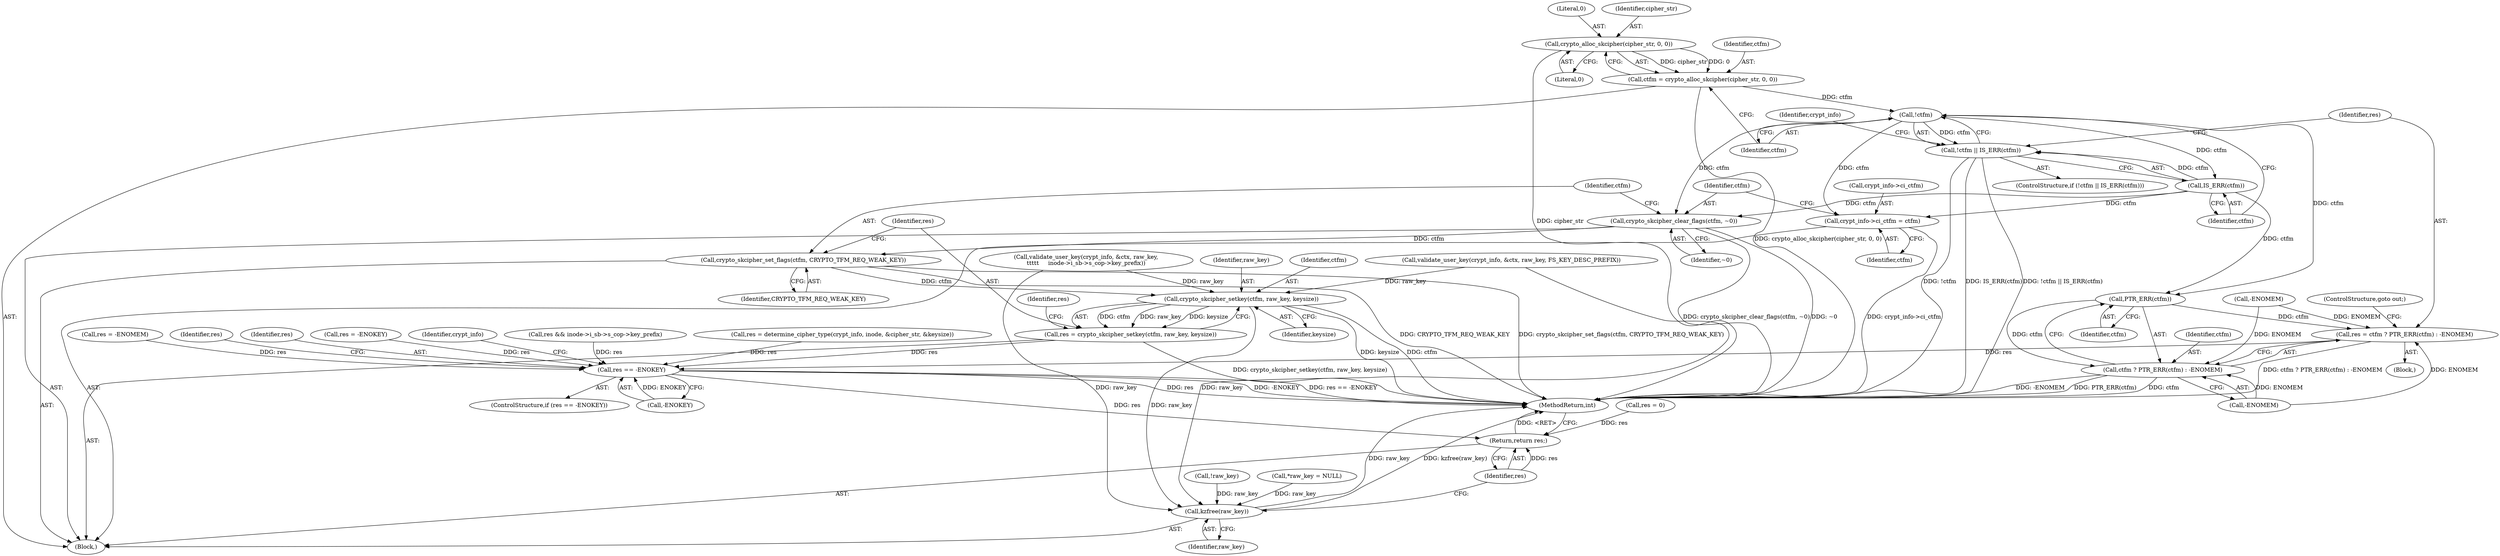 digraph "0_linux_1b53cf9815bb4744958d41f3795d5d5a1d365e2d_1@API" {
"1000351" [label="(Call,crypto_alloc_skcipher(cipher_str, 0, 0))"];
"1000349" [label="(Call,ctfm = crypto_alloc_skcipher(cipher_str, 0, 0))"];
"1000357" [label="(Call,!ctfm)"];
"1000356" [label="(Call,!ctfm || IS_ERR(ctfm))"];
"1000359" [label="(Call,IS_ERR(ctfm))"];
"1000366" [label="(Call,PTR_ERR(ctfm))"];
"1000362" [label="(Call,res = ctfm ? PTR_ERR(ctfm) : -ENOMEM)"];
"1000406" [label="(Call,res == -ENOKEY)"];
"1000417" [label="(Return,return res;)"];
"1000364" [label="(Call,ctfm ? PTR_ERR(ctfm) : -ENOMEM)"];
"1000371" [label="(Call,crypt_info->ci_ctfm = ctfm)"];
"1000376" [label="(Call,crypto_skcipher_clear_flags(ctfm, ~0))"];
"1000379" [label="(Call,crypto_skcipher_set_flags(ctfm, CRYPTO_TFM_REQ_WEAK_KEY))"];
"1000384" [label="(Call,crypto_skcipher_setkey(ctfm, raw_key, keysize))"];
"1000382" [label="(Call,res = crypto_skcipher_setkey(ctfm, raw_key, keysize))"];
"1000415" [label="(Call,kzfree(raw_key))"];
"1000365" [label="(Identifier,ctfm)"];
"1000384" [label="(Call,crypto_skcipher_setkey(ctfm, raw_key, keysize))"];
"1000381" [label="(Identifier,CRYPTO_TFM_REQ_WEAK_KEY)"];
"1000354" [label="(Literal,0)"];
"1000272" [label="(Call,res = determine_cipher_type(crypt_info, inode, &cipher_str, &keysize))"];
"1000373" [label="(Identifier,crypt_info)"];
"1000294" [label="(Call,!raw_key)"];
"1000363" [label="(Identifier,res)"];
"1000353" [label="(Literal,0)"];
"1000417" [label="(Return,return res;)"];
"1000408" [label="(Call,-ENOKEY)"];
"1000387" [label="(Identifier,keysize)"];
"1000405" [label="(ControlStructure,if (res == -ENOKEY))"];
"1000375" [label="(Identifier,ctfm)"];
"1000386" [label="(Identifier,raw_key)"];
"1000319" [label="(Call,validate_user_key(crypt_info, &ctx, raw_key,\n\t\t\t\t\t     inode->i_sb->s_cop->key_prefix))"];
"1000359" [label="(Call,IS_ERR(ctfm))"];
"1000284" [label="(Call,res = -ENOMEM)"];
"1000411" [label="(Identifier,res)"];
"1000351" [label="(Call,crypto_alloc_skcipher(cipher_str, 0, 0))"];
"1000370" [label="(ControlStructure,goto out;)"];
"1000111" [label="(Call,*raw_key = NULL)"];
"1000349" [label="(Call,ctfm = crypto_alloc_skcipher(cipher_str, 0, 0))"];
"1000355" [label="(ControlStructure,if (!ctfm || IS_ERR(ctfm)))"];
"1000356" [label="(Call,!ctfm || IS_ERR(ctfm))"];
"1000357" [label="(Call,!ctfm)"];
"1000383" [label="(Identifier,res)"];
"1000406" [label="(Call,res == -ENOKEY)"];
"1000377" [label="(Identifier,ctfm)"];
"1000415" [label="(Call,kzfree(raw_key))"];
"1000382" [label="(Call,res = crypto_skcipher_setkey(ctfm, raw_key, keysize))"];
"1000378" [label="(Identifier,~0)"];
"1000366" [label="(Call,PTR_ERR(ctfm))"];
"1000407" [label="(Identifier,res)"];
"1000339" [label="(Call,res = -ENOKEY)"];
"1000371" [label="(Call,crypt_info->ci_ctfm = ctfm)"];
"1000376" [label="(Call,crypto_skcipher_clear_flags(ctfm, ~0))"];
"1000104" [label="(Block,)"];
"1000364" [label="(Call,ctfm ? PTR_ERR(ctfm) : -ENOMEM)"];
"1000367" [label="(Identifier,ctfm)"];
"1000414" [label="(Identifier,crypt_info)"];
"1000368" [label="(Call,-ENOMEM)"];
"1000372" [label="(Call,crypt_info->ci_ctfm)"];
"1000306" [label="(Call,res && inode->i_sb->s_cop->key_prefix)"];
"1000360" [label="(Identifier,ctfm)"];
"1000419" [label="(MethodReturn,int)"];
"1000286" [label="(Call,-ENOMEM)"];
"1000410" [label="(Call,res = 0)"];
"1000352" [label="(Identifier,cipher_str)"];
"1000380" [label="(Identifier,ctfm)"];
"1000389" [label="(Identifier,res)"];
"1000299" [label="(Call,validate_user_key(crypt_info, &ctx, raw_key, FS_KEY_DESC_PREFIX))"];
"1000361" [label="(Block,)"];
"1000416" [label="(Identifier,raw_key)"];
"1000385" [label="(Identifier,ctfm)"];
"1000379" [label="(Call,crypto_skcipher_set_flags(ctfm, CRYPTO_TFM_REQ_WEAK_KEY))"];
"1000418" [label="(Identifier,res)"];
"1000362" [label="(Call,res = ctfm ? PTR_ERR(ctfm) : -ENOMEM)"];
"1000358" [label="(Identifier,ctfm)"];
"1000350" [label="(Identifier,ctfm)"];
"1000351" -> "1000349"  [label="AST: "];
"1000351" -> "1000354"  [label="CFG: "];
"1000352" -> "1000351"  [label="AST: "];
"1000353" -> "1000351"  [label="AST: "];
"1000354" -> "1000351"  [label="AST: "];
"1000349" -> "1000351"  [label="CFG: "];
"1000351" -> "1000419"  [label="DDG: cipher_str"];
"1000351" -> "1000349"  [label="DDG: cipher_str"];
"1000351" -> "1000349"  [label="DDG: 0"];
"1000349" -> "1000104"  [label="AST: "];
"1000350" -> "1000349"  [label="AST: "];
"1000358" -> "1000349"  [label="CFG: "];
"1000349" -> "1000419"  [label="DDG: crypto_alloc_skcipher(cipher_str, 0, 0)"];
"1000349" -> "1000357"  [label="DDG: ctfm"];
"1000357" -> "1000356"  [label="AST: "];
"1000357" -> "1000358"  [label="CFG: "];
"1000358" -> "1000357"  [label="AST: "];
"1000360" -> "1000357"  [label="CFG: "];
"1000356" -> "1000357"  [label="CFG: "];
"1000357" -> "1000356"  [label="DDG: ctfm"];
"1000357" -> "1000359"  [label="DDG: ctfm"];
"1000357" -> "1000366"  [label="DDG: ctfm"];
"1000357" -> "1000371"  [label="DDG: ctfm"];
"1000357" -> "1000376"  [label="DDG: ctfm"];
"1000356" -> "1000355"  [label="AST: "];
"1000356" -> "1000359"  [label="CFG: "];
"1000359" -> "1000356"  [label="AST: "];
"1000363" -> "1000356"  [label="CFG: "];
"1000373" -> "1000356"  [label="CFG: "];
"1000356" -> "1000419"  [label="DDG: !ctfm || IS_ERR(ctfm)"];
"1000356" -> "1000419"  [label="DDG: !ctfm"];
"1000356" -> "1000419"  [label="DDG: IS_ERR(ctfm)"];
"1000359" -> "1000356"  [label="DDG: ctfm"];
"1000359" -> "1000360"  [label="CFG: "];
"1000360" -> "1000359"  [label="AST: "];
"1000359" -> "1000366"  [label="DDG: ctfm"];
"1000359" -> "1000371"  [label="DDG: ctfm"];
"1000359" -> "1000376"  [label="DDG: ctfm"];
"1000366" -> "1000364"  [label="AST: "];
"1000366" -> "1000367"  [label="CFG: "];
"1000367" -> "1000366"  [label="AST: "];
"1000364" -> "1000366"  [label="CFG: "];
"1000366" -> "1000362"  [label="DDG: ctfm"];
"1000366" -> "1000364"  [label="DDG: ctfm"];
"1000362" -> "1000361"  [label="AST: "];
"1000362" -> "1000364"  [label="CFG: "];
"1000363" -> "1000362"  [label="AST: "];
"1000364" -> "1000362"  [label="AST: "];
"1000370" -> "1000362"  [label="CFG: "];
"1000362" -> "1000419"  [label="DDG: ctfm ? PTR_ERR(ctfm) : -ENOMEM"];
"1000368" -> "1000362"  [label="DDG: ENOMEM"];
"1000286" -> "1000362"  [label="DDG: ENOMEM"];
"1000362" -> "1000406"  [label="DDG: res"];
"1000406" -> "1000405"  [label="AST: "];
"1000406" -> "1000408"  [label="CFG: "];
"1000407" -> "1000406"  [label="AST: "];
"1000408" -> "1000406"  [label="AST: "];
"1000411" -> "1000406"  [label="CFG: "];
"1000414" -> "1000406"  [label="CFG: "];
"1000406" -> "1000419"  [label="DDG: res"];
"1000406" -> "1000419"  [label="DDG: -ENOKEY"];
"1000406" -> "1000419"  [label="DDG: res == -ENOKEY"];
"1000306" -> "1000406"  [label="DDG: res"];
"1000272" -> "1000406"  [label="DDG: res"];
"1000339" -> "1000406"  [label="DDG: res"];
"1000382" -> "1000406"  [label="DDG: res"];
"1000284" -> "1000406"  [label="DDG: res"];
"1000408" -> "1000406"  [label="DDG: ENOKEY"];
"1000406" -> "1000417"  [label="DDG: res"];
"1000417" -> "1000104"  [label="AST: "];
"1000417" -> "1000418"  [label="CFG: "];
"1000418" -> "1000417"  [label="AST: "];
"1000419" -> "1000417"  [label="CFG: "];
"1000417" -> "1000419"  [label="DDG: <RET>"];
"1000418" -> "1000417"  [label="DDG: res"];
"1000410" -> "1000417"  [label="DDG: res"];
"1000364" -> "1000368"  [label="CFG: "];
"1000365" -> "1000364"  [label="AST: "];
"1000368" -> "1000364"  [label="AST: "];
"1000364" -> "1000419"  [label="DDG: ctfm"];
"1000364" -> "1000419"  [label="DDG: -ENOMEM"];
"1000364" -> "1000419"  [label="DDG: PTR_ERR(ctfm)"];
"1000368" -> "1000364"  [label="DDG: ENOMEM"];
"1000286" -> "1000364"  [label="DDG: ENOMEM"];
"1000371" -> "1000104"  [label="AST: "];
"1000371" -> "1000375"  [label="CFG: "];
"1000372" -> "1000371"  [label="AST: "];
"1000375" -> "1000371"  [label="AST: "];
"1000377" -> "1000371"  [label="CFG: "];
"1000371" -> "1000419"  [label="DDG: crypt_info->ci_ctfm"];
"1000376" -> "1000104"  [label="AST: "];
"1000376" -> "1000378"  [label="CFG: "];
"1000377" -> "1000376"  [label="AST: "];
"1000378" -> "1000376"  [label="AST: "];
"1000380" -> "1000376"  [label="CFG: "];
"1000376" -> "1000419"  [label="DDG: crypto_skcipher_clear_flags(ctfm, ~0)"];
"1000376" -> "1000419"  [label="DDG: ~0"];
"1000376" -> "1000379"  [label="DDG: ctfm"];
"1000379" -> "1000104"  [label="AST: "];
"1000379" -> "1000381"  [label="CFG: "];
"1000380" -> "1000379"  [label="AST: "];
"1000381" -> "1000379"  [label="AST: "];
"1000383" -> "1000379"  [label="CFG: "];
"1000379" -> "1000419"  [label="DDG: crypto_skcipher_set_flags(ctfm, CRYPTO_TFM_REQ_WEAK_KEY)"];
"1000379" -> "1000419"  [label="DDG: CRYPTO_TFM_REQ_WEAK_KEY"];
"1000379" -> "1000384"  [label="DDG: ctfm"];
"1000384" -> "1000382"  [label="AST: "];
"1000384" -> "1000387"  [label="CFG: "];
"1000385" -> "1000384"  [label="AST: "];
"1000386" -> "1000384"  [label="AST: "];
"1000387" -> "1000384"  [label="AST: "];
"1000382" -> "1000384"  [label="CFG: "];
"1000384" -> "1000419"  [label="DDG: keysize"];
"1000384" -> "1000419"  [label="DDG: ctfm"];
"1000384" -> "1000382"  [label="DDG: ctfm"];
"1000384" -> "1000382"  [label="DDG: raw_key"];
"1000384" -> "1000382"  [label="DDG: keysize"];
"1000299" -> "1000384"  [label="DDG: raw_key"];
"1000319" -> "1000384"  [label="DDG: raw_key"];
"1000384" -> "1000415"  [label="DDG: raw_key"];
"1000382" -> "1000104"  [label="AST: "];
"1000383" -> "1000382"  [label="AST: "];
"1000389" -> "1000382"  [label="CFG: "];
"1000382" -> "1000419"  [label="DDG: crypto_skcipher_setkey(ctfm, raw_key, keysize)"];
"1000415" -> "1000104"  [label="AST: "];
"1000415" -> "1000416"  [label="CFG: "];
"1000416" -> "1000415"  [label="AST: "];
"1000418" -> "1000415"  [label="CFG: "];
"1000415" -> "1000419"  [label="DDG: raw_key"];
"1000415" -> "1000419"  [label="DDG: kzfree(raw_key)"];
"1000299" -> "1000415"  [label="DDG: raw_key"];
"1000111" -> "1000415"  [label="DDG: raw_key"];
"1000294" -> "1000415"  [label="DDG: raw_key"];
"1000319" -> "1000415"  [label="DDG: raw_key"];
}
